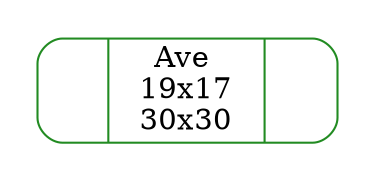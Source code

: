 digraph arbolBinario
{
    rankdir=TB;
    graph [pad=".25", ranksep="1.0", nodesep="1"];
    node [shape=record, style = rounded, color = forestgreen];
    node [width = 2, height = 0.7, fixedsize="true"];
    //Nodes and links creation
    ndAve[label="<left> | Ave \n19x17\n30x30 | <right>"];
    //Links ndAve
}